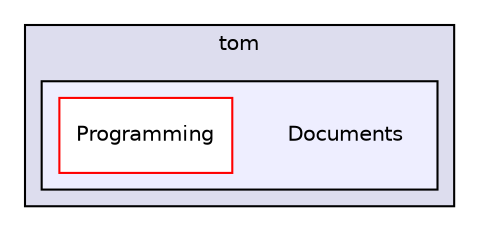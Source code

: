 digraph "Documents" {
  compound=true
  node [ fontsize="10", fontname="Helvetica"];
  edge [ labelfontsize="10", labelfontname="Helvetica"];
  subgraph clusterdir_4ed7600806e0f2a37805b0f25965073c {
    graph [ bgcolor="#ddddee", pencolor="black", label="tom" fontname="Helvetica", fontsize="10", URL="dir_4ed7600806e0f2a37805b0f25965073c.html"]
  subgraph clusterdir_86f759b2ce0b15fae94469d3abcb8040 {
    graph [ bgcolor="#eeeeff", pencolor="black", label="" URL="dir_86f759b2ce0b15fae94469d3abcb8040.html"];
    dir_86f759b2ce0b15fae94469d3abcb8040 [shape=plaintext label="Documents"];
    dir_a216f8a5ce282fb933f4d3758117f9d8 [shape=box label="Programming" color="red" fillcolor="white" style="filled" URL="dir_a216f8a5ce282fb933f4d3758117f9d8.html"];
  }
  }
}
